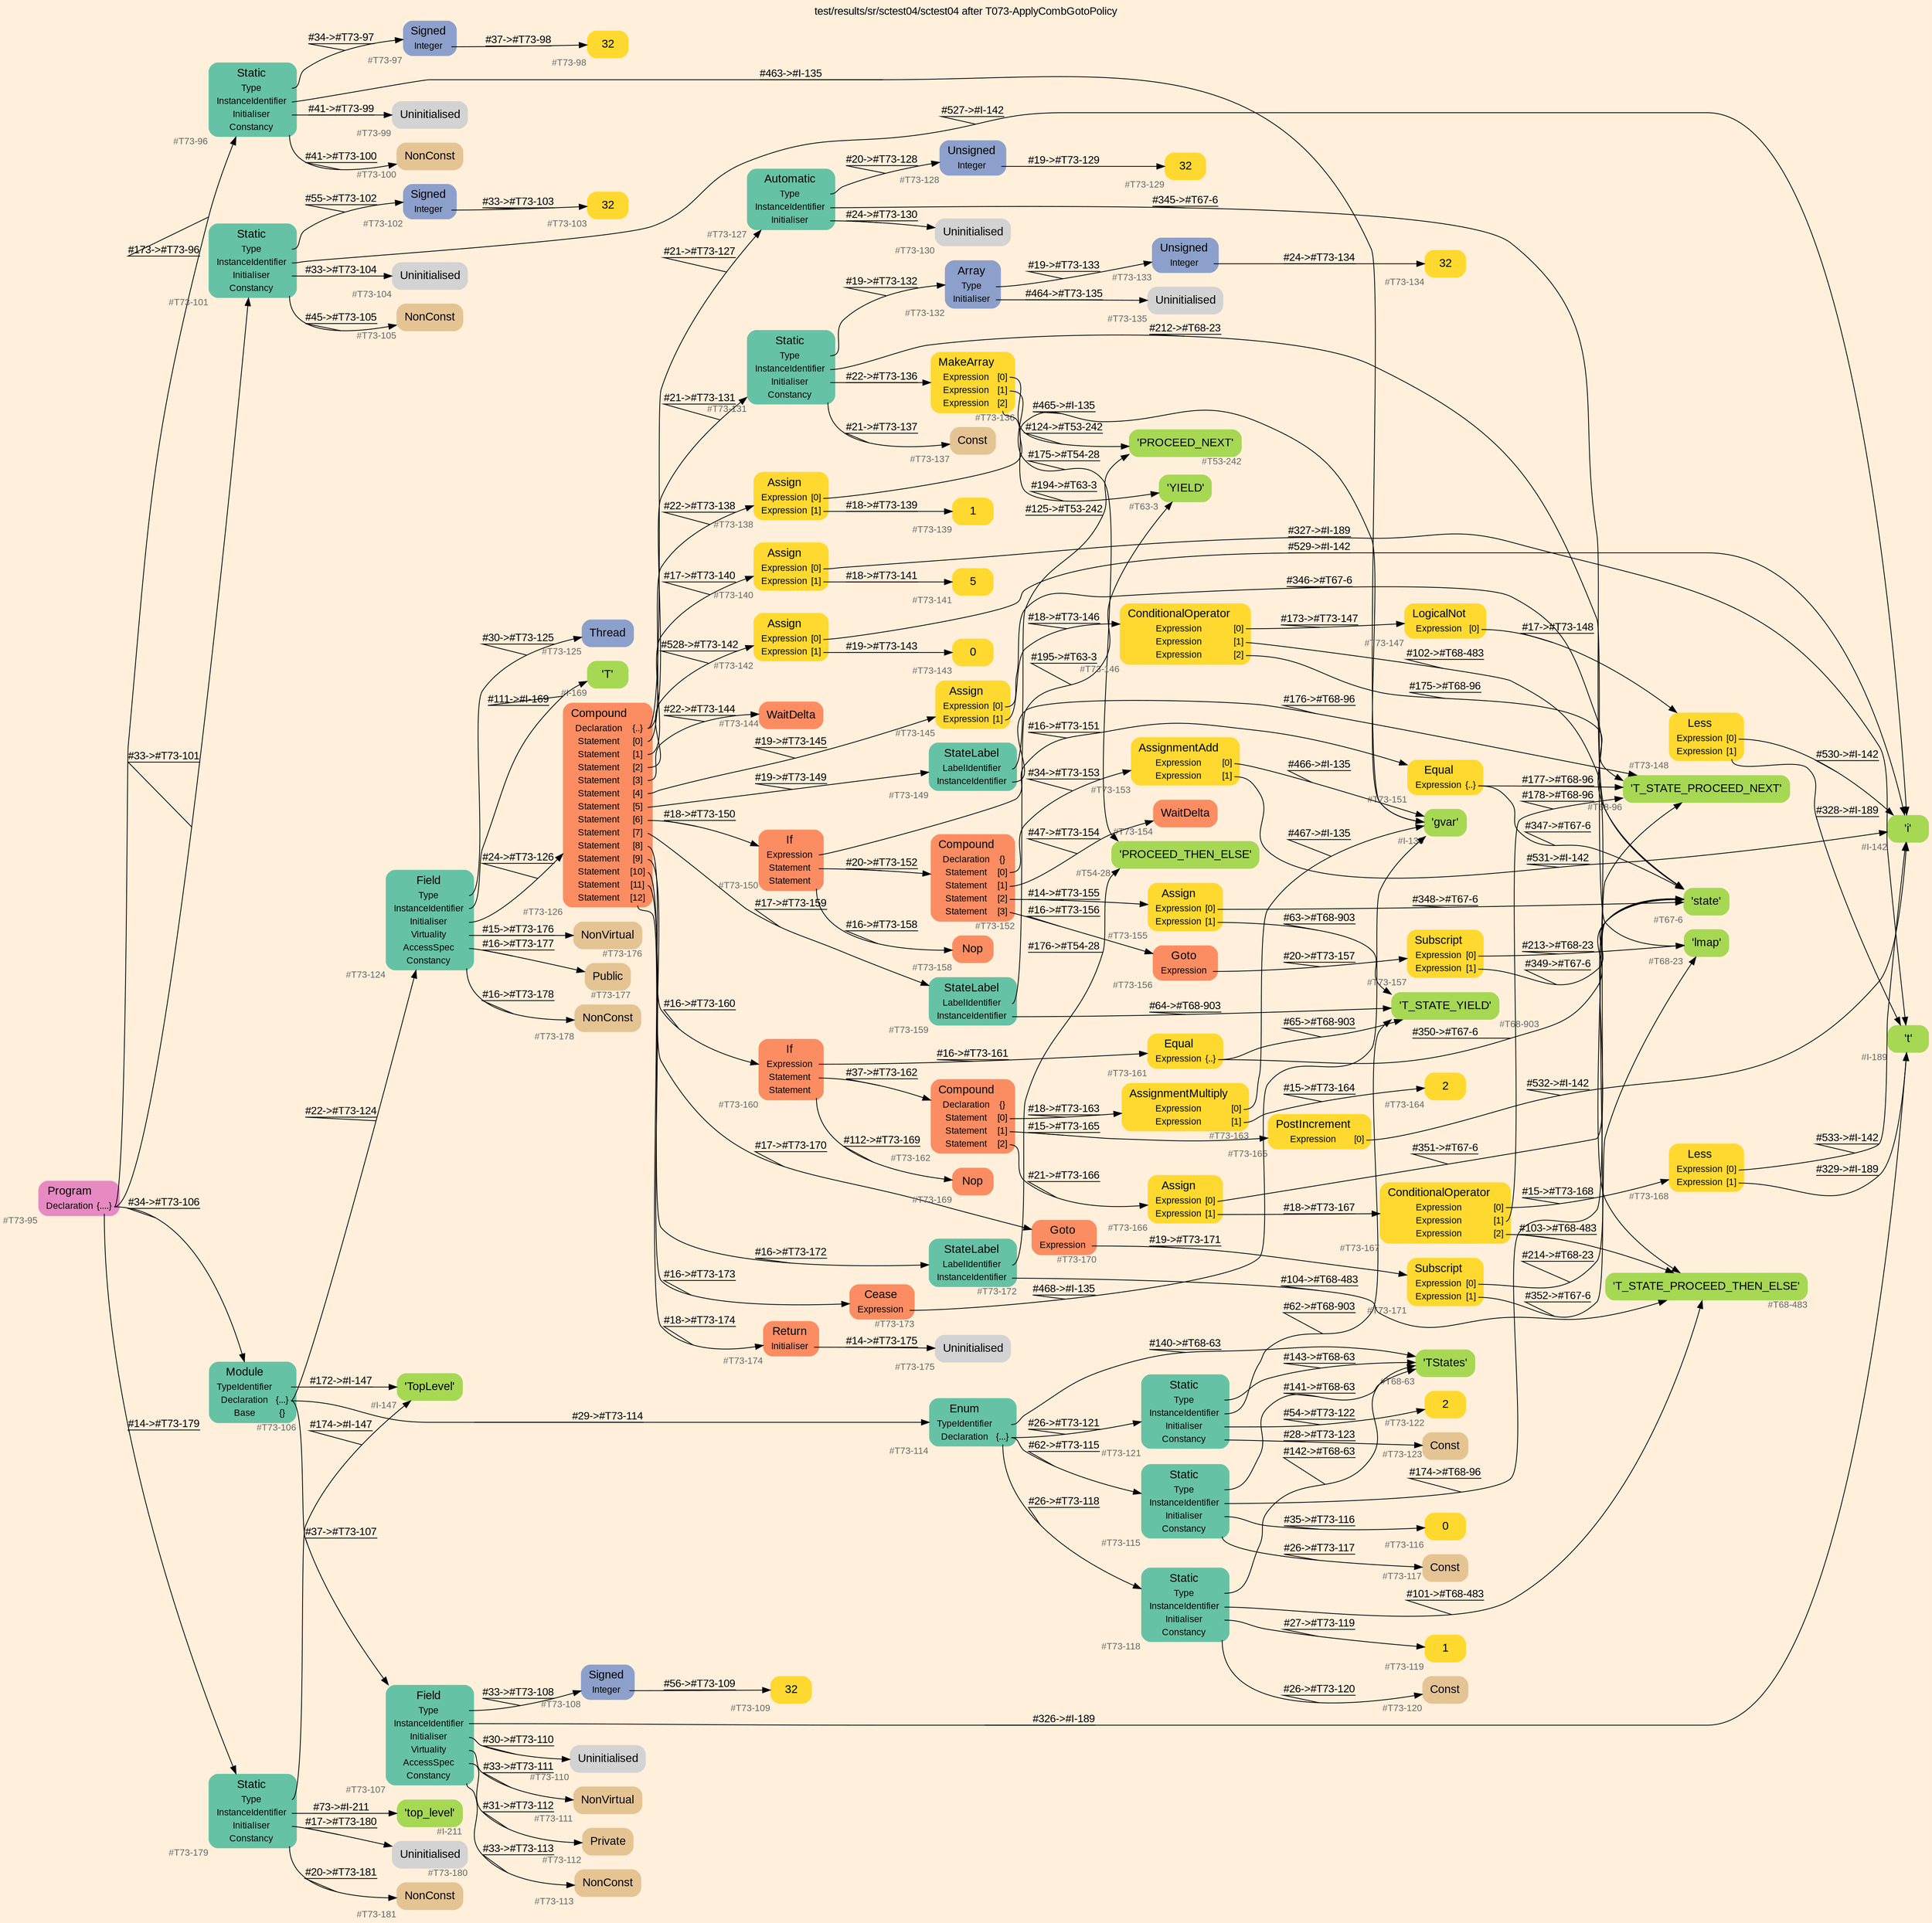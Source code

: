 digraph "test/results/sr/sctest04/sctest04 after T073-ApplyCombGotoPolicy" {
label = "test/results/sr/sctest04/sctest04 after T073-ApplyCombGotoPolicy"
labelloc = t
graph [
    rankdir = "LR"
    ranksep = 0.3
    bgcolor = antiquewhite1
    color = black
    fontcolor = black
    fontname = "Arial"
];
node [
    fontname = "Arial"
];
edge [
    fontname = "Arial"
];

// -------------------- node figure --------------------
// -------- block #T73-95 ----------
"#T73-95" [
    fillcolor = "/set28/4"
    xlabel = "#T73-95"
    fontsize = "12"
    fontcolor = grey40
    shape = "plaintext"
    label = <<TABLE BORDER="0" CELLBORDER="0" CELLSPACING="0">
     <TR><TD><FONT COLOR="black" POINT-SIZE="15">Program</FONT></TD></TR>
     <TR><TD><FONT COLOR="black" POINT-SIZE="12">Declaration</FONT></TD><TD PORT="port0"><FONT COLOR="black" POINT-SIZE="12">{....}</FONT></TD></TR>
    </TABLE>>
    style = "rounded,filled"
];

// -------- block #T73-96 ----------
"#T73-96" [
    fillcolor = "/set28/1"
    xlabel = "#T73-96"
    fontsize = "12"
    fontcolor = grey40
    shape = "plaintext"
    label = <<TABLE BORDER="0" CELLBORDER="0" CELLSPACING="0">
     <TR><TD><FONT COLOR="black" POINT-SIZE="15">Static</FONT></TD></TR>
     <TR><TD><FONT COLOR="black" POINT-SIZE="12">Type</FONT></TD><TD PORT="port0"></TD></TR>
     <TR><TD><FONT COLOR="black" POINT-SIZE="12">InstanceIdentifier</FONT></TD><TD PORT="port1"></TD></TR>
     <TR><TD><FONT COLOR="black" POINT-SIZE="12">Initialiser</FONT></TD><TD PORT="port2"></TD></TR>
     <TR><TD><FONT COLOR="black" POINT-SIZE="12">Constancy</FONT></TD><TD PORT="port3"></TD></TR>
    </TABLE>>
    style = "rounded,filled"
];

// -------- block #T73-97 ----------
"#T73-97" [
    fillcolor = "/set28/3"
    xlabel = "#T73-97"
    fontsize = "12"
    fontcolor = grey40
    shape = "plaintext"
    label = <<TABLE BORDER="0" CELLBORDER="0" CELLSPACING="0">
     <TR><TD><FONT COLOR="black" POINT-SIZE="15">Signed</FONT></TD></TR>
     <TR><TD><FONT COLOR="black" POINT-SIZE="12">Integer</FONT></TD><TD PORT="port0"></TD></TR>
    </TABLE>>
    style = "rounded,filled"
];

// -------- block #T73-98 ----------
"#T73-98" [
    fillcolor = "/set28/6"
    xlabel = "#T73-98"
    fontsize = "12"
    fontcolor = grey40
    shape = "plaintext"
    label = <<TABLE BORDER="0" CELLBORDER="0" CELLSPACING="0">
     <TR><TD><FONT COLOR="black" POINT-SIZE="15">32</FONT></TD></TR>
    </TABLE>>
    style = "rounded,filled"
];

// -------- block #I-135 ----------
"#I-135" [
    fillcolor = "/set28/5"
    xlabel = "#I-135"
    fontsize = "12"
    fontcolor = grey40
    shape = "plaintext"
    label = <<TABLE BORDER="0" CELLBORDER="0" CELLSPACING="0">
     <TR><TD><FONT COLOR="black" POINT-SIZE="15">'gvar'</FONT></TD></TR>
    </TABLE>>
    style = "rounded,filled"
];

// -------- block #T73-99 ----------
"#T73-99" [
    xlabel = "#T73-99"
    fontsize = "12"
    fontcolor = grey40
    shape = "plaintext"
    label = <<TABLE BORDER="0" CELLBORDER="0" CELLSPACING="0">
     <TR><TD><FONT COLOR="black" POINT-SIZE="15">Uninitialised</FONT></TD></TR>
    </TABLE>>
    style = "rounded,filled"
];

// -------- block #T73-100 ----------
"#T73-100" [
    fillcolor = "/set28/7"
    xlabel = "#T73-100"
    fontsize = "12"
    fontcolor = grey40
    shape = "plaintext"
    label = <<TABLE BORDER="0" CELLBORDER="0" CELLSPACING="0">
     <TR><TD><FONT COLOR="black" POINT-SIZE="15">NonConst</FONT></TD></TR>
    </TABLE>>
    style = "rounded,filled"
];

// -------- block #T73-101 ----------
"#T73-101" [
    fillcolor = "/set28/1"
    xlabel = "#T73-101"
    fontsize = "12"
    fontcolor = grey40
    shape = "plaintext"
    label = <<TABLE BORDER="0" CELLBORDER="0" CELLSPACING="0">
     <TR><TD><FONT COLOR="black" POINT-SIZE="15">Static</FONT></TD></TR>
     <TR><TD><FONT COLOR="black" POINT-SIZE="12">Type</FONT></TD><TD PORT="port0"></TD></TR>
     <TR><TD><FONT COLOR="black" POINT-SIZE="12">InstanceIdentifier</FONT></TD><TD PORT="port1"></TD></TR>
     <TR><TD><FONT COLOR="black" POINT-SIZE="12">Initialiser</FONT></TD><TD PORT="port2"></TD></TR>
     <TR><TD><FONT COLOR="black" POINT-SIZE="12">Constancy</FONT></TD><TD PORT="port3"></TD></TR>
    </TABLE>>
    style = "rounded,filled"
];

// -------- block #T73-102 ----------
"#T73-102" [
    fillcolor = "/set28/3"
    xlabel = "#T73-102"
    fontsize = "12"
    fontcolor = grey40
    shape = "plaintext"
    label = <<TABLE BORDER="0" CELLBORDER="0" CELLSPACING="0">
     <TR><TD><FONT COLOR="black" POINT-SIZE="15">Signed</FONT></TD></TR>
     <TR><TD><FONT COLOR="black" POINT-SIZE="12">Integer</FONT></TD><TD PORT="port0"></TD></TR>
    </TABLE>>
    style = "rounded,filled"
];

// -------- block #T73-103 ----------
"#T73-103" [
    fillcolor = "/set28/6"
    xlabel = "#T73-103"
    fontsize = "12"
    fontcolor = grey40
    shape = "plaintext"
    label = <<TABLE BORDER="0" CELLBORDER="0" CELLSPACING="0">
     <TR><TD><FONT COLOR="black" POINT-SIZE="15">32</FONT></TD></TR>
    </TABLE>>
    style = "rounded,filled"
];

// -------- block #I-142 ----------
"#I-142" [
    fillcolor = "/set28/5"
    xlabel = "#I-142"
    fontsize = "12"
    fontcolor = grey40
    shape = "plaintext"
    label = <<TABLE BORDER="0" CELLBORDER="0" CELLSPACING="0">
     <TR><TD><FONT COLOR="black" POINT-SIZE="15">'i'</FONT></TD></TR>
    </TABLE>>
    style = "rounded,filled"
];

// -------- block #T73-104 ----------
"#T73-104" [
    xlabel = "#T73-104"
    fontsize = "12"
    fontcolor = grey40
    shape = "plaintext"
    label = <<TABLE BORDER="0" CELLBORDER="0" CELLSPACING="0">
     <TR><TD><FONT COLOR="black" POINT-SIZE="15">Uninitialised</FONT></TD></TR>
    </TABLE>>
    style = "rounded,filled"
];

// -------- block #T73-105 ----------
"#T73-105" [
    fillcolor = "/set28/7"
    xlabel = "#T73-105"
    fontsize = "12"
    fontcolor = grey40
    shape = "plaintext"
    label = <<TABLE BORDER="0" CELLBORDER="0" CELLSPACING="0">
     <TR><TD><FONT COLOR="black" POINT-SIZE="15">NonConst</FONT></TD></TR>
    </TABLE>>
    style = "rounded,filled"
];

// -------- block #T73-106 ----------
"#T73-106" [
    fillcolor = "/set28/1"
    xlabel = "#T73-106"
    fontsize = "12"
    fontcolor = grey40
    shape = "plaintext"
    label = <<TABLE BORDER="0" CELLBORDER="0" CELLSPACING="0">
     <TR><TD><FONT COLOR="black" POINT-SIZE="15">Module</FONT></TD></TR>
     <TR><TD><FONT COLOR="black" POINT-SIZE="12">TypeIdentifier</FONT></TD><TD PORT="port0"></TD></TR>
     <TR><TD><FONT COLOR="black" POINT-SIZE="12">Declaration</FONT></TD><TD PORT="port1"><FONT COLOR="black" POINT-SIZE="12">{...}</FONT></TD></TR>
     <TR><TD><FONT COLOR="black" POINT-SIZE="12">Base</FONT></TD><TD PORT="port2"><FONT COLOR="black" POINT-SIZE="12">{}</FONT></TD></TR>
    </TABLE>>
    style = "rounded,filled"
];

// -------- block #I-147 ----------
"#I-147" [
    fillcolor = "/set28/5"
    xlabel = "#I-147"
    fontsize = "12"
    fontcolor = grey40
    shape = "plaintext"
    label = <<TABLE BORDER="0" CELLBORDER="0" CELLSPACING="0">
     <TR><TD><FONT COLOR="black" POINT-SIZE="15">'TopLevel'</FONT></TD></TR>
    </TABLE>>
    style = "rounded,filled"
];

// -------- block #T73-107 ----------
"#T73-107" [
    fillcolor = "/set28/1"
    xlabel = "#T73-107"
    fontsize = "12"
    fontcolor = grey40
    shape = "plaintext"
    label = <<TABLE BORDER="0" CELLBORDER="0" CELLSPACING="0">
     <TR><TD><FONT COLOR="black" POINT-SIZE="15">Field</FONT></TD></TR>
     <TR><TD><FONT COLOR="black" POINT-SIZE="12">Type</FONT></TD><TD PORT="port0"></TD></TR>
     <TR><TD><FONT COLOR="black" POINT-SIZE="12">InstanceIdentifier</FONT></TD><TD PORT="port1"></TD></TR>
     <TR><TD><FONT COLOR="black" POINT-SIZE="12">Initialiser</FONT></TD><TD PORT="port2"></TD></TR>
     <TR><TD><FONT COLOR="black" POINT-SIZE="12">Virtuality</FONT></TD><TD PORT="port3"></TD></TR>
     <TR><TD><FONT COLOR="black" POINT-SIZE="12">AccessSpec</FONT></TD><TD PORT="port4"></TD></TR>
     <TR><TD><FONT COLOR="black" POINT-SIZE="12">Constancy</FONT></TD><TD PORT="port5"></TD></TR>
    </TABLE>>
    style = "rounded,filled"
];

// -------- block #T73-108 ----------
"#T73-108" [
    fillcolor = "/set28/3"
    xlabel = "#T73-108"
    fontsize = "12"
    fontcolor = grey40
    shape = "plaintext"
    label = <<TABLE BORDER="0" CELLBORDER="0" CELLSPACING="0">
     <TR><TD><FONT COLOR="black" POINT-SIZE="15">Signed</FONT></TD></TR>
     <TR><TD><FONT COLOR="black" POINT-SIZE="12">Integer</FONT></TD><TD PORT="port0"></TD></TR>
    </TABLE>>
    style = "rounded,filled"
];

// -------- block #T73-109 ----------
"#T73-109" [
    fillcolor = "/set28/6"
    xlabel = "#T73-109"
    fontsize = "12"
    fontcolor = grey40
    shape = "plaintext"
    label = <<TABLE BORDER="0" CELLBORDER="0" CELLSPACING="0">
     <TR><TD><FONT COLOR="black" POINT-SIZE="15">32</FONT></TD></TR>
    </TABLE>>
    style = "rounded,filled"
];

// -------- block #I-189 ----------
"#I-189" [
    fillcolor = "/set28/5"
    xlabel = "#I-189"
    fontsize = "12"
    fontcolor = grey40
    shape = "plaintext"
    label = <<TABLE BORDER="0" CELLBORDER="0" CELLSPACING="0">
     <TR><TD><FONT COLOR="black" POINT-SIZE="15">'t'</FONT></TD></TR>
    </TABLE>>
    style = "rounded,filled"
];

// -------- block #T73-110 ----------
"#T73-110" [
    xlabel = "#T73-110"
    fontsize = "12"
    fontcolor = grey40
    shape = "plaintext"
    label = <<TABLE BORDER="0" CELLBORDER="0" CELLSPACING="0">
     <TR><TD><FONT COLOR="black" POINT-SIZE="15">Uninitialised</FONT></TD></TR>
    </TABLE>>
    style = "rounded,filled"
];

// -------- block #T73-111 ----------
"#T73-111" [
    fillcolor = "/set28/7"
    xlabel = "#T73-111"
    fontsize = "12"
    fontcolor = grey40
    shape = "plaintext"
    label = <<TABLE BORDER="0" CELLBORDER="0" CELLSPACING="0">
     <TR><TD><FONT COLOR="black" POINT-SIZE="15">NonVirtual</FONT></TD></TR>
    </TABLE>>
    style = "rounded,filled"
];

// -------- block #T73-112 ----------
"#T73-112" [
    fillcolor = "/set28/7"
    xlabel = "#T73-112"
    fontsize = "12"
    fontcolor = grey40
    shape = "plaintext"
    label = <<TABLE BORDER="0" CELLBORDER="0" CELLSPACING="0">
     <TR><TD><FONT COLOR="black" POINT-SIZE="15">Private</FONT></TD></TR>
    </TABLE>>
    style = "rounded,filled"
];

// -------- block #T73-113 ----------
"#T73-113" [
    fillcolor = "/set28/7"
    xlabel = "#T73-113"
    fontsize = "12"
    fontcolor = grey40
    shape = "plaintext"
    label = <<TABLE BORDER="0" CELLBORDER="0" CELLSPACING="0">
     <TR><TD><FONT COLOR="black" POINT-SIZE="15">NonConst</FONT></TD></TR>
    </TABLE>>
    style = "rounded,filled"
];

// -------- block #T73-114 ----------
"#T73-114" [
    fillcolor = "/set28/1"
    xlabel = "#T73-114"
    fontsize = "12"
    fontcolor = grey40
    shape = "plaintext"
    label = <<TABLE BORDER="0" CELLBORDER="0" CELLSPACING="0">
     <TR><TD><FONT COLOR="black" POINT-SIZE="15">Enum</FONT></TD></TR>
     <TR><TD><FONT COLOR="black" POINT-SIZE="12">TypeIdentifier</FONT></TD><TD PORT="port0"></TD></TR>
     <TR><TD><FONT COLOR="black" POINT-SIZE="12">Declaration</FONT></TD><TD PORT="port1"><FONT COLOR="black" POINT-SIZE="12">{...}</FONT></TD></TR>
    </TABLE>>
    style = "rounded,filled"
];

// -------- block #T68-63 ----------
"#T68-63" [
    fillcolor = "/set28/5"
    xlabel = "#T68-63"
    fontsize = "12"
    fontcolor = grey40
    shape = "plaintext"
    label = <<TABLE BORDER="0" CELLBORDER="0" CELLSPACING="0">
     <TR><TD><FONT COLOR="black" POINT-SIZE="15">'TStates'</FONT></TD></TR>
    </TABLE>>
    style = "rounded,filled"
];

// -------- block #T73-115 ----------
"#T73-115" [
    fillcolor = "/set28/1"
    xlabel = "#T73-115"
    fontsize = "12"
    fontcolor = grey40
    shape = "plaintext"
    label = <<TABLE BORDER="0" CELLBORDER="0" CELLSPACING="0">
     <TR><TD><FONT COLOR="black" POINT-SIZE="15">Static</FONT></TD></TR>
     <TR><TD><FONT COLOR="black" POINT-SIZE="12">Type</FONT></TD><TD PORT="port0"></TD></TR>
     <TR><TD><FONT COLOR="black" POINT-SIZE="12">InstanceIdentifier</FONT></TD><TD PORT="port1"></TD></TR>
     <TR><TD><FONT COLOR="black" POINT-SIZE="12">Initialiser</FONT></TD><TD PORT="port2"></TD></TR>
     <TR><TD><FONT COLOR="black" POINT-SIZE="12">Constancy</FONT></TD><TD PORT="port3"></TD></TR>
    </TABLE>>
    style = "rounded,filled"
];

// -------- block #T68-96 ----------
"#T68-96" [
    fillcolor = "/set28/5"
    xlabel = "#T68-96"
    fontsize = "12"
    fontcolor = grey40
    shape = "plaintext"
    label = <<TABLE BORDER="0" CELLBORDER="0" CELLSPACING="0">
     <TR><TD><FONT COLOR="black" POINT-SIZE="15">'T_STATE_PROCEED_NEXT'</FONT></TD></TR>
    </TABLE>>
    style = "rounded,filled"
];

// -------- block #T73-116 ----------
"#T73-116" [
    fillcolor = "/set28/6"
    xlabel = "#T73-116"
    fontsize = "12"
    fontcolor = grey40
    shape = "plaintext"
    label = <<TABLE BORDER="0" CELLBORDER="0" CELLSPACING="0">
     <TR><TD><FONT COLOR="black" POINT-SIZE="15">0</FONT></TD></TR>
    </TABLE>>
    style = "rounded,filled"
];

// -------- block #T73-117 ----------
"#T73-117" [
    fillcolor = "/set28/7"
    xlabel = "#T73-117"
    fontsize = "12"
    fontcolor = grey40
    shape = "plaintext"
    label = <<TABLE BORDER="0" CELLBORDER="0" CELLSPACING="0">
     <TR><TD><FONT COLOR="black" POINT-SIZE="15">Const</FONT></TD></TR>
    </TABLE>>
    style = "rounded,filled"
];

// -------- block #T73-118 ----------
"#T73-118" [
    fillcolor = "/set28/1"
    xlabel = "#T73-118"
    fontsize = "12"
    fontcolor = grey40
    shape = "plaintext"
    label = <<TABLE BORDER="0" CELLBORDER="0" CELLSPACING="0">
     <TR><TD><FONT COLOR="black" POINT-SIZE="15">Static</FONT></TD></TR>
     <TR><TD><FONT COLOR="black" POINT-SIZE="12">Type</FONT></TD><TD PORT="port0"></TD></TR>
     <TR><TD><FONT COLOR="black" POINT-SIZE="12">InstanceIdentifier</FONT></TD><TD PORT="port1"></TD></TR>
     <TR><TD><FONT COLOR="black" POINT-SIZE="12">Initialiser</FONT></TD><TD PORT="port2"></TD></TR>
     <TR><TD><FONT COLOR="black" POINT-SIZE="12">Constancy</FONT></TD><TD PORT="port3"></TD></TR>
    </TABLE>>
    style = "rounded,filled"
];

// -------- block #T68-483 ----------
"#T68-483" [
    fillcolor = "/set28/5"
    xlabel = "#T68-483"
    fontsize = "12"
    fontcolor = grey40
    shape = "plaintext"
    label = <<TABLE BORDER="0" CELLBORDER="0" CELLSPACING="0">
     <TR><TD><FONT COLOR="black" POINT-SIZE="15">'T_STATE_PROCEED_THEN_ELSE'</FONT></TD></TR>
    </TABLE>>
    style = "rounded,filled"
];

// -------- block #T73-119 ----------
"#T73-119" [
    fillcolor = "/set28/6"
    xlabel = "#T73-119"
    fontsize = "12"
    fontcolor = grey40
    shape = "plaintext"
    label = <<TABLE BORDER="0" CELLBORDER="0" CELLSPACING="0">
     <TR><TD><FONT COLOR="black" POINT-SIZE="15">1</FONT></TD></TR>
    </TABLE>>
    style = "rounded,filled"
];

// -------- block #T73-120 ----------
"#T73-120" [
    fillcolor = "/set28/7"
    xlabel = "#T73-120"
    fontsize = "12"
    fontcolor = grey40
    shape = "plaintext"
    label = <<TABLE BORDER="0" CELLBORDER="0" CELLSPACING="0">
     <TR><TD><FONT COLOR="black" POINT-SIZE="15">Const</FONT></TD></TR>
    </TABLE>>
    style = "rounded,filled"
];

// -------- block #T73-121 ----------
"#T73-121" [
    fillcolor = "/set28/1"
    xlabel = "#T73-121"
    fontsize = "12"
    fontcolor = grey40
    shape = "plaintext"
    label = <<TABLE BORDER="0" CELLBORDER="0" CELLSPACING="0">
     <TR><TD><FONT COLOR="black" POINT-SIZE="15">Static</FONT></TD></TR>
     <TR><TD><FONT COLOR="black" POINT-SIZE="12">Type</FONT></TD><TD PORT="port0"></TD></TR>
     <TR><TD><FONT COLOR="black" POINT-SIZE="12">InstanceIdentifier</FONT></TD><TD PORT="port1"></TD></TR>
     <TR><TD><FONT COLOR="black" POINT-SIZE="12">Initialiser</FONT></TD><TD PORT="port2"></TD></TR>
     <TR><TD><FONT COLOR="black" POINT-SIZE="12">Constancy</FONT></TD><TD PORT="port3"></TD></TR>
    </TABLE>>
    style = "rounded,filled"
];

// -------- block #T68-903 ----------
"#T68-903" [
    fillcolor = "/set28/5"
    xlabel = "#T68-903"
    fontsize = "12"
    fontcolor = grey40
    shape = "plaintext"
    label = <<TABLE BORDER="0" CELLBORDER="0" CELLSPACING="0">
     <TR><TD><FONT COLOR="black" POINT-SIZE="15">'T_STATE_YIELD'</FONT></TD></TR>
    </TABLE>>
    style = "rounded,filled"
];

// -------- block #T73-122 ----------
"#T73-122" [
    fillcolor = "/set28/6"
    xlabel = "#T73-122"
    fontsize = "12"
    fontcolor = grey40
    shape = "plaintext"
    label = <<TABLE BORDER="0" CELLBORDER="0" CELLSPACING="0">
     <TR><TD><FONT COLOR="black" POINT-SIZE="15">2</FONT></TD></TR>
    </TABLE>>
    style = "rounded,filled"
];

// -------- block #T73-123 ----------
"#T73-123" [
    fillcolor = "/set28/7"
    xlabel = "#T73-123"
    fontsize = "12"
    fontcolor = grey40
    shape = "plaintext"
    label = <<TABLE BORDER="0" CELLBORDER="0" CELLSPACING="0">
     <TR><TD><FONT COLOR="black" POINT-SIZE="15">Const</FONT></TD></TR>
    </TABLE>>
    style = "rounded,filled"
];

// -------- block #T73-124 ----------
"#T73-124" [
    fillcolor = "/set28/1"
    xlabel = "#T73-124"
    fontsize = "12"
    fontcolor = grey40
    shape = "plaintext"
    label = <<TABLE BORDER="0" CELLBORDER="0" CELLSPACING="0">
     <TR><TD><FONT COLOR="black" POINT-SIZE="15">Field</FONT></TD></TR>
     <TR><TD><FONT COLOR="black" POINT-SIZE="12">Type</FONT></TD><TD PORT="port0"></TD></TR>
     <TR><TD><FONT COLOR="black" POINT-SIZE="12">InstanceIdentifier</FONT></TD><TD PORT="port1"></TD></TR>
     <TR><TD><FONT COLOR="black" POINT-SIZE="12">Initialiser</FONT></TD><TD PORT="port2"></TD></TR>
     <TR><TD><FONT COLOR="black" POINT-SIZE="12">Virtuality</FONT></TD><TD PORT="port3"></TD></TR>
     <TR><TD><FONT COLOR="black" POINT-SIZE="12">AccessSpec</FONT></TD><TD PORT="port4"></TD></TR>
     <TR><TD><FONT COLOR="black" POINT-SIZE="12">Constancy</FONT></TD><TD PORT="port5"></TD></TR>
    </TABLE>>
    style = "rounded,filled"
];

// -------- block #T73-125 ----------
"#T73-125" [
    fillcolor = "/set28/3"
    xlabel = "#T73-125"
    fontsize = "12"
    fontcolor = grey40
    shape = "plaintext"
    label = <<TABLE BORDER="0" CELLBORDER="0" CELLSPACING="0">
     <TR><TD><FONT COLOR="black" POINT-SIZE="15">Thread</FONT></TD></TR>
    </TABLE>>
    style = "rounded,filled"
];

// -------- block #I-169 ----------
"#I-169" [
    fillcolor = "/set28/5"
    xlabel = "#I-169"
    fontsize = "12"
    fontcolor = grey40
    shape = "plaintext"
    label = <<TABLE BORDER="0" CELLBORDER="0" CELLSPACING="0">
     <TR><TD><FONT COLOR="black" POINT-SIZE="15">'T'</FONT></TD></TR>
    </TABLE>>
    style = "rounded,filled"
];

// -------- block #T73-126 ----------
"#T73-126" [
    fillcolor = "/set28/2"
    xlabel = "#T73-126"
    fontsize = "12"
    fontcolor = grey40
    shape = "plaintext"
    label = <<TABLE BORDER="0" CELLBORDER="0" CELLSPACING="0">
     <TR><TD><FONT COLOR="black" POINT-SIZE="15">Compound</FONT></TD></TR>
     <TR><TD><FONT COLOR="black" POINT-SIZE="12">Declaration</FONT></TD><TD PORT="port0"><FONT COLOR="black" POINT-SIZE="12">{..}</FONT></TD></TR>
     <TR><TD><FONT COLOR="black" POINT-SIZE="12">Statement</FONT></TD><TD PORT="port1"><FONT COLOR="black" POINT-SIZE="12">[0]</FONT></TD></TR>
     <TR><TD><FONT COLOR="black" POINT-SIZE="12">Statement</FONT></TD><TD PORT="port2"><FONT COLOR="black" POINT-SIZE="12">[1]</FONT></TD></TR>
     <TR><TD><FONT COLOR="black" POINT-SIZE="12">Statement</FONT></TD><TD PORT="port3"><FONT COLOR="black" POINT-SIZE="12">[2]</FONT></TD></TR>
     <TR><TD><FONT COLOR="black" POINT-SIZE="12">Statement</FONT></TD><TD PORT="port4"><FONT COLOR="black" POINT-SIZE="12">[3]</FONT></TD></TR>
     <TR><TD><FONT COLOR="black" POINT-SIZE="12">Statement</FONT></TD><TD PORT="port5"><FONT COLOR="black" POINT-SIZE="12">[4]</FONT></TD></TR>
     <TR><TD><FONT COLOR="black" POINT-SIZE="12">Statement</FONT></TD><TD PORT="port6"><FONT COLOR="black" POINT-SIZE="12">[5]</FONT></TD></TR>
     <TR><TD><FONT COLOR="black" POINT-SIZE="12">Statement</FONT></TD><TD PORT="port7"><FONT COLOR="black" POINT-SIZE="12">[6]</FONT></TD></TR>
     <TR><TD><FONT COLOR="black" POINT-SIZE="12">Statement</FONT></TD><TD PORT="port8"><FONT COLOR="black" POINT-SIZE="12">[7]</FONT></TD></TR>
     <TR><TD><FONT COLOR="black" POINT-SIZE="12">Statement</FONT></TD><TD PORT="port9"><FONT COLOR="black" POINT-SIZE="12">[8]</FONT></TD></TR>
     <TR><TD><FONT COLOR="black" POINT-SIZE="12">Statement</FONT></TD><TD PORT="port10"><FONT COLOR="black" POINT-SIZE="12">[9]</FONT></TD></TR>
     <TR><TD><FONT COLOR="black" POINT-SIZE="12">Statement</FONT></TD><TD PORT="port11"><FONT COLOR="black" POINT-SIZE="12">[10]</FONT></TD></TR>
     <TR><TD><FONT COLOR="black" POINT-SIZE="12">Statement</FONT></TD><TD PORT="port12"><FONT COLOR="black" POINT-SIZE="12">[11]</FONT></TD></TR>
     <TR><TD><FONT COLOR="black" POINT-SIZE="12">Statement</FONT></TD><TD PORT="port13"><FONT COLOR="black" POINT-SIZE="12">[12]</FONT></TD></TR>
    </TABLE>>
    style = "rounded,filled"
];

// -------- block #T73-127 ----------
"#T73-127" [
    fillcolor = "/set28/1"
    xlabel = "#T73-127"
    fontsize = "12"
    fontcolor = grey40
    shape = "plaintext"
    label = <<TABLE BORDER="0" CELLBORDER="0" CELLSPACING="0">
     <TR><TD><FONT COLOR="black" POINT-SIZE="15">Automatic</FONT></TD></TR>
     <TR><TD><FONT COLOR="black" POINT-SIZE="12">Type</FONT></TD><TD PORT="port0"></TD></TR>
     <TR><TD><FONT COLOR="black" POINT-SIZE="12">InstanceIdentifier</FONT></TD><TD PORT="port1"></TD></TR>
     <TR><TD><FONT COLOR="black" POINT-SIZE="12">Initialiser</FONT></TD><TD PORT="port2"></TD></TR>
    </TABLE>>
    style = "rounded,filled"
];

// -------- block #T73-128 ----------
"#T73-128" [
    fillcolor = "/set28/3"
    xlabel = "#T73-128"
    fontsize = "12"
    fontcolor = grey40
    shape = "plaintext"
    label = <<TABLE BORDER="0" CELLBORDER="0" CELLSPACING="0">
     <TR><TD><FONT COLOR="black" POINT-SIZE="15">Unsigned</FONT></TD></TR>
     <TR><TD><FONT COLOR="black" POINT-SIZE="12">Integer</FONT></TD><TD PORT="port0"></TD></TR>
    </TABLE>>
    style = "rounded,filled"
];

// -------- block #T73-129 ----------
"#T73-129" [
    fillcolor = "/set28/6"
    xlabel = "#T73-129"
    fontsize = "12"
    fontcolor = grey40
    shape = "plaintext"
    label = <<TABLE BORDER="0" CELLBORDER="0" CELLSPACING="0">
     <TR><TD><FONT COLOR="black" POINT-SIZE="15">32</FONT></TD></TR>
    </TABLE>>
    style = "rounded,filled"
];

// -------- block #T67-6 ----------
"#T67-6" [
    fillcolor = "/set28/5"
    xlabel = "#T67-6"
    fontsize = "12"
    fontcolor = grey40
    shape = "plaintext"
    label = <<TABLE BORDER="0" CELLBORDER="0" CELLSPACING="0">
     <TR><TD><FONT COLOR="black" POINT-SIZE="15">'state'</FONT></TD></TR>
    </TABLE>>
    style = "rounded,filled"
];

// -------- block #T73-130 ----------
"#T73-130" [
    xlabel = "#T73-130"
    fontsize = "12"
    fontcolor = grey40
    shape = "plaintext"
    label = <<TABLE BORDER="0" CELLBORDER="0" CELLSPACING="0">
     <TR><TD><FONT COLOR="black" POINT-SIZE="15">Uninitialised</FONT></TD></TR>
    </TABLE>>
    style = "rounded,filled"
];

// -------- block #T73-131 ----------
"#T73-131" [
    fillcolor = "/set28/1"
    xlabel = "#T73-131"
    fontsize = "12"
    fontcolor = grey40
    shape = "plaintext"
    label = <<TABLE BORDER="0" CELLBORDER="0" CELLSPACING="0">
     <TR><TD><FONT COLOR="black" POINT-SIZE="15">Static</FONT></TD></TR>
     <TR><TD><FONT COLOR="black" POINT-SIZE="12">Type</FONT></TD><TD PORT="port0"></TD></TR>
     <TR><TD><FONT COLOR="black" POINT-SIZE="12">InstanceIdentifier</FONT></TD><TD PORT="port1"></TD></TR>
     <TR><TD><FONT COLOR="black" POINT-SIZE="12">Initialiser</FONT></TD><TD PORT="port2"></TD></TR>
     <TR><TD><FONT COLOR="black" POINT-SIZE="12">Constancy</FONT></TD><TD PORT="port3"></TD></TR>
    </TABLE>>
    style = "rounded,filled"
];

// -------- block #T73-132 ----------
"#T73-132" [
    fillcolor = "/set28/3"
    xlabel = "#T73-132"
    fontsize = "12"
    fontcolor = grey40
    shape = "plaintext"
    label = <<TABLE BORDER="0" CELLBORDER="0" CELLSPACING="0">
     <TR><TD><FONT COLOR="black" POINT-SIZE="15">Array</FONT></TD></TR>
     <TR><TD><FONT COLOR="black" POINT-SIZE="12">Type</FONT></TD><TD PORT="port0"></TD></TR>
     <TR><TD><FONT COLOR="black" POINT-SIZE="12">Initialiser</FONT></TD><TD PORT="port1"></TD></TR>
    </TABLE>>
    style = "rounded,filled"
];

// -------- block #T73-133 ----------
"#T73-133" [
    fillcolor = "/set28/3"
    xlabel = "#T73-133"
    fontsize = "12"
    fontcolor = grey40
    shape = "plaintext"
    label = <<TABLE BORDER="0" CELLBORDER="0" CELLSPACING="0">
     <TR><TD><FONT COLOR="black" POINT-SIZE="15">Unsigned</FONT></TD></TR>
     <TR><TD><FONT COLOR="black" POINT-SIZE="12">Integer</FONT></TD><TD PORT="port0"></TD></TR>
    </TABLE>>
    style = "rounded,filled"
];

// -------- block #T73-134 ----------
"#T73-134" [
    fillcolor = "/set28/6"
    xlabel = "#T73-134"
    fontsize = "12"
    fontcolor = grey40
    shape = "plaintext"
    label = <<TABLE BORDER="0" CELLBORDER="0" CELLSPACING="0">
     <TR><TD><FONT COLOR="black" POINT-SIZE="15">32</FONT></TD></TR>
    </TABLE>>
    style = "rounded,filled"
];

// -------- block #T73-135 ----------
"#T73-135" [
    xlabel = "#T73-135"
    fontsize = "12"
    fontcolor = grey40
    shape = "plaintext"
    label = <<TABLE BORDER="0" CELLBORDER="0" CELLSPACING="0">
     <TR><TD><FONT COLOR="black" POINT-SIZE="15">Uninitialised</FONT></TD></TR>
    </TABLE>>
    style = "rounded,filled"
];

// -------- block #T68-23 ----------
"#T68-23" [
    fillcolor = "/set28/5"
    xlabel = "#T68-23"
    fontsize = "12"
    fontcolor = grey40
    shape = "plaintext"
    label = <<TABLE BORDER="0" CELLBORDER="0" CELLSPACING="0">
     <TR><TD><FONT COLOR="black" POINT-SIZE="15">'lmap'</FONT></TD></TR>
    </TABLE>>
    style = "rounded,filled"
];

// -------- block #T73-136 ----------
"#T73-136" [
    fillcolor = "/set28/6"
    xlabel = "#T73-136"
    fontsize = "12"
    fontcolor = grey40
    shape = "plaintext"
    label = <<TABLE BORDER="0" CELLBORDER="0" CELLSPACING="0">
     <TR><TD><FONT COLOR="black" POINT-SIZE="15">MakeArray</FONT></TD></TR>
     <TR><TD><FONT COLOR="black" POINT-SIZE="12">Expression</FONT></TD><TD PORT="port0"><FONT COLOR="black" POINT-SIZE="12">[0]</FONT></TD></TR>
     <TR><TD><FONT COLOR="black" POINT-SIZE="12">Expression</FONT></TD><TD PORT="port1"><FONT COLOR="black" POINT-SIZE="12">[1]</FONT></TD></TR>
     <TR><TD><FONT COLOR="black" POINT-SIZE="12">Expression</FONT></TD><TD PORT="port2"><FONT COLOR="black" POINT-SIZE="12">[2]</FONT></TD></TR>
    </TABLE>>
    style = "rounded,filled"
];

// -------- block #T53-242 ----------
"#T53-242" [
    fillcolor = "/set28/5"
    xlabel = "#T53-242"
    fontsize = "12"
    fontcolor = grey40
    shape = "plaintext"
    label = <<TABLE BORDER="0" CELLBORDER="0" CELLSPACING="0">
     <TR><TD><FONT COLOR="black" POINT-SIZE="15">'PROCEED_NEXT'</FONT></TD></TR>
    </TABLE>>
    style = "rounded,filled"
];

// -------- block #T54-28 ----------
"#T54-28" [
    fillcolor = "/set28/5"
    xlabel = "#T54-28"
    fontsize = "12"
    fontcolor = grey40
    shape = "plaintext"
    label = <<TABLE BORDER="0" CELLBORDER="0" CELLSPACING="0">
     <TR><TD><FONT COLOR="black" POINT-SIZE="15">'PROCEED_THEN_ELSE'</FONT></TD></TR>
    </TABLE>>
    style = "rounded,filled"
];

// -------- block #T63-3 ----------
"#T63-3" [
    fillcolor = "/set28/5"
    xlabel = "#T63-3"
    fontsize = "12"
    fontcolor = grey40
    shape = "plaintext"
    label = <<TABLE BORDER="0" CELLBORDER="0" CELLSPACING="0">
     <TR><TD><FONT COLOR="black" POINT-SIZE="15">'YIELD'</FONT></TD></TR>
    </TABLE>>
    style = "rounded,filled"
];

// -------- block #T73-137 ----------
"#T73-137" [
    fillcolor = "/set28/7"
    xlabel = "#T73-137"
    fontsize = "12"
    fontcolor = grey40
    shape = "plaintext"
    label = <<TABLE BORDER="0" CELLBORDER="0" CELLSPACING="0">
     <TR><TD><FONT COLOR="black" POINT-SIZE="15">Const</FONT></TD></TR>
    </TABLE>>
    style = "rounded,filled"
];

// -------- block #T73-138 ----------
"#T73-138" [
    fillcolor = "/set28/6"
    xlabel = "#T73-138"
    fontsize = "12"
    fontcolor = grey40
    shape = "plaintext"
    label = <<TABLE BORDER="0" CELLBORDER="0" CELLSPACING="0">
     <TR><TD><FONT COLOR="black" POINT-SIZE="15">Assign</FONT></TD></TR>
     <TR><TD><FONT COLOR="black" POINT-SIZE="12">Expression</FONT></TD><TD PORT="port0"><FONT COLOR="black" POINT-SIZE="12">[0]</FONT></TD></TR>
     <TR><TD><FONT COLOR="black" POINT-SIZE="12">Expression</FONT></TD><TD PORT="port1"><FONT COLOR="black" POINT-SIZE="12">[1]</FONT></TD></TR>
    </TABLE>>
    style = "rounded,filled"
];

// -------- block #T73-139 ----------
"#T73-139" [
    fillcolor = "/set28/6"
    xlabel = "#T73-139"
    fontsize = "12"
    fontcolor = grey40
    shape = "plaintext"
    label = <<TABLE BORDER="0" CELLBORDER="0" CELLSPACING="0">
     <TR><TD><FONT COLOR="black" POINT-SIZE="15">1</FONT></TD></TR>
    </TABLE>>
    style = "rounded,filled"
];

// -------- block #T73-140 ----------
"#T73-140" [
    fillcolor = "/set28/6"
    xlabel = "#T73-140"
    fontsize = "12"
    fontcolor = grey40
    shape = "plaintext"
    label = <<TABLE BORDER="0" CELLBORDER="0" CELLSPACING="0">
     <TR><TD><FONT COLOR="black" POINT-SIZE="15">Assign</FONT></TD></TR>
     <TR><TD><FONT COLOR="black" POINT-SIZE="12">Expression</FONT></TD><TD PORT="port0"><FONT COLOR="black" POINT-SIZE="12">[0]</FONT></TD></TR>
     <TR><TD><FONT COLOR="black" POINT-SIZE="12">Expression</FONT></TD><TD PORT="port1"><FONT COLOR="black" POINT-SIZE="12">[1]</FONT></TD></TR>
    </TABLE>>
    style = "rounded,filled"
];

// -------- block #T73-141 ----------
"#T73-141" [
    fillcolor = "/set28/6"
    xlabel = "#T73-141"
    fontsize = "12"
    fontcolor = grey40
    shape = "plaintext"
    label = <<TABLE BORDER="0" CELLBORDER="0" CELLSPACING="0">
     <TR><TD><FONT COLOR="black" POINT-SIZE="15">5</FONT></TD></TR>
    </TABLE>>
    style = "rounded,filled"
];

// -------- block #T73-142 ----------
"#T73-142" [
    fillcolor = "/set28/6"
    xlabel = "#T73-142"
    fontsize = "12"
    fontcolor = grey40
    shape = "plaintext"
    label = <<TABLE BORDER="0" CELLBORDER="0" CELLSPACING="0">
     <TR><TD><FONT COLOR="black" POINT-SIZE="15">Assign</FONT></TD></TR>
     <TR><TD><FONT COLOR="black" POINT-SIZE="12">Expression</FONT></TD><TD PORT="port0"><FONT COLOR="black" POINT-SIZE="12">[0]</FONT></TD></TR>
     <TR><TD><FONT COLOR="black" POINT-SIZE="12">Expression</FONT></TD><TD PORT="port1"><FONT COLOR="black" POINT-SIZE="12">[1]</FONT></TD></TR>
    </TABLE>>
    style = "rounded,filled"
];

// -------- block #T73-143 ----------
"#T73-143" [
    fillcolor = "/set28/6"
    xlabel = "#T73-143"
    fontsize = "12"
    fontcolor = grey40
    shape = "plaintext"
    label = <<TABLE BORDER="0" CELLBORDER="0" CELLSPACING="0">
     <TR><TD><FONT COLOR="black" POINT-SIZE="15">0</FONT></TD></TR>
    </TABLE>>
    style = "rounded,filled"
];

// -------- block #T73-144 ----------
"#T73-144" [
    fillcolor = "/set28/2"
    xlabel = "#T73-144"
    fontsize = "12"
    fontcolor = grey40
    shape = "plaintext"
    label = <<TABLE BORDER="0" CELLBORDER="0" CELLSPACING="0">
     <TR><TD><FONT COLOR="black" POINT-SIZE="15">WaitDelta</FONT></TD></TR>
    </TABLE>>
    style = "rounded,filled"
];

// -------- block #T73-145 ----------
"#T73-145" [
    fillcolor = "/set28/6"
    xlabel = "#T73-145"
    fontsize = "12"
    fontcolor = grey40
    shape = "plaintext"
    label = <<TABLE BORDER="0" CELLBORDER="0" CELLSPACING="0">
     <TR><TD><FONT COLOR="black" POINT-SIZE="15">Assign</FONT></TD></TR>
     <TR><TD><FONT COLOR="black" POINT-SIZE="12">Expression</FONT></TD><TD PORT="port0"><FONT COLOR="black" POINT-SIZE="12">[0]</FONT></TD></TR>
     <TR><TD><FONT COLOR="black" POINT-SIZE="12">Expression</FONT></TD><TD PORT="port1"><FONT COLOR="black" POINT-SIZE="12">[1]</FONT></TD></TR>
    </TABLE>>
    style = "rounded,filled"
];

// -------- block #T73-146 ----------
"#T73-146" [
    fillcolor = "/set28/6"
    xlabel = "#T73-146"
    fontsize = "12"
    fontcolor = grey40
    shape = "plaintext"
    label = <<TABLE BORDER="0" CELLBORDER="0" CELLSPACING="0">
     <TR><TD><FONT COLOR="black" POINT-SIZE="15">ConditionalOperator</FONT></TD></TR>
     <TR><TD><FONT COLOR="black" POINT-SIZE="12">Expression</FONT></TD><TD PORT="port0"><FONT COLOR="black" POINT-SIZE="12">[0]</FONT></TD></TR>
     <TR><TD><FONT COLOR="black" POINT-SIZE="12">Expression</FONT></TD><TD PORT="port1"><FONT COLOR="black" POINT-SIZE="12">[1]</FONT></TD></TR>
     <TR><TD><FONT COLOR="black" POINT-SIZE="12">Expression</FONT></TD><TD PORT="port2"><FONT COLOR="black" POINT-SIZE="12">[2]</FONT></TD></TR>
    </TABLE>>
    style = "rounded,filled"
];

// -------- block #T73-147 ----------
"#T73-147" [
    fillcolor = "/set28/6"
    xlabel = "#T73-147"
    fontsize = "12"
    fontcolor = grey40
    shape = "plaintext"
    label = <<TABLE BORDER="0" CELLBORDER="0" CELLSPACING="0">
     <TR><TD><FONT COLOR="black" POINT-SIZE="15">LogicalNot</FONT></TD></TR>
     <TR><TD><FONT COLOR="black" POINT-SIZE="12">Expression</FONT></TD><TD PORT="port0"><FONT COLOR="black" POINT-SIZE="12">[0]</FONT></TD></TR>
    </TABLE>>
    style = "rounded,filled"
];

// -------- block #T73-148 ----------
"#T73-148" [
    fillcolor = "/set28/6"
    xlabel = "#T73-148"
    fontsize = "12"
    fontcolor = grey40
    shape = "plaintext"
    label = <<TABLE BORDER="0" CELLBORDER="0" CELLSPACING="0">
     <TR><TD><FONT COLOR="black" POINT-SIZE="15">Less</FONT></TD></TR>
     <TR><TD><FONT COLOR="black" POINT-SIZE="12">Expression</FONT></TD><TD PORT="port0"><FONT COLOR="black" POINT-SIZE="12">[0]</FONT></TD></TR>
     <TR><TD><FONT COLOR="black" POINT-SIZE="12">Expression</FONT></TD><TD PORT="port1"><FONT COLOR="black" POINT-SIZE="12">[1]</FONT></TD></TR>
    </TABLE>>
    style = "rounded,filled"
];

// -------- block #T73-149 ----------
"#T73-149" [
    fillcolor = "/set28/1"
    xlabel = "#T73-149"
    fontsize = "12"
    fontcolor = grey40
    shape = "plaintext"
    label = <<TABLE BORDER="0" CELLBORDER="0" CELLSPACING="0">
     <TR><TD><FONT COLOR="black" POINT-SIZE="15">StateLabel</FONT></TD></TR>
     <TR><TD><FONT COLOR="black" POINT-SIZE="12">LabelIdentifier</FONT></TD><TD PORT="port0"></TD></TR>
     <TR><TD><FONT COLOR="black" POINT-SIZE="12">InstanceIdentifier</FONT></TD><TD PORT="port1"></TD></TR>
    </TABLE>>
    style = "rounded,filled"
];

// -------- block #T73-150 ----------
"#T73-150" [
    fillcolor = "/set28/2"
    xlabel = "#T73-150"
    fontsize = "12"
    fontcolor = grey40
    shape = "plaintext"
    label = <<TABLE BORDER="0" CELLBORDER="0" CELLSPACING="0">
     <TR><TD><FONT COLOR="black" POINT-SIZE="15">If</FONT></TD></TR>
     <TR><TD><FONT COLOR="black" POINT-SIZE="12">Expression</FONT></TD><TD PORT="port0"></TD></TR>
     <TR><TD><FONT COLOR="black" POINT-SIZE="12">Statement</FONT></TD><TD PORT="port1"></TD></TR>
     <TR><TD><FONT COLOR="black" POINT-SIZE="12">Statement</FONT></TD><TD PORT="port2"></TD></TR>
    </TABLE>>
    style = "rounded,filled"
];

// -------- block #T73-151 ----------
"#T73-151" [
    fillcolor = "/set28/6"
    xlabel = "#T73-151"
    fontsize = "12"
    fontcolor = grey40
    shape = "plaintext"
    label = <<TABLE BORDER="0" CELLBORDER="0" CELLSPACING="0">
     <TR><TD><FONT COLOR="black" POINT-SIZE="15">Equal</FONT></TD></TR>
     <TR><TD><FONT COLOR="black" POINT-SIZE="12">Expression</FONT></TD><TD PORT="port0"><FONT COLOR="black" POINT-SIZE="12">{..}</FONT></TD></TR>
    </TABLE>>
    style = "rounded,filled"
];

// -------- block #T73-152 ----------
"#T73-152" [
    fillcolor = "/set28/2"
    xlabel = "#T73-152"
    fontsize = "12"
    fontcolor = grey40
    shape = "plaintext"
    label = <<TABLE BORDER="0" CELLBORDER="0" CELLSPACING="0">
     <TR><TD><FONT COLOR="black" POINT-SIZE="15">Compound</FONT></TD></TR>
     <TR><TD><FONT COLOR="black" POINT-SIZE="12">Declaration</FONT></TD><TD PORT="port0"><FONT COLOR="black" POINT-SIZE="12">{}</FONT></TD></TR>
     <TR><TD><FONT COLOR="black" POINT-SIZE="12">Statement</FONT></TD><TD PORT="port1"><FONT COLOR="black" POINT-SIZE="12">[0]</FONT></TD></TR>
     <TR><TD><FONT COLOR="black" POINT-SIZE="12">Statement</FONT></TD><TD PORT="port2"><FONT COLOR="black" POINT-SIZE="12">[1]</FONT></TD></TR>
     <TR><TD><FONT COLOR="black" POINT-SIZE="12">Statement</FONT></TD><TD PORT="port3"><FONT COLOR="black" POINT-SIZE="12">[2]</FONT></TD></TR>
     <TR><TD><FONT COLOR="black" POINT-SIZE="12">Statement</FONT></TD><TD PORT="port4"><FONT COLOR="black" POINT-SIZE="12">[3]</FONT></TD></TR>
    </TABLE>>
    style = "rounded,filled"
];

// -------- block #T73-153 ----------
"#T73-153" [
    fillcolor = "/set28/6"
    xlabel = "#T73-153"
    fontsize = "12"
    fontcolor = grey40
    shape = "plaintext"
    label = <<TABLE BORDER="0" CELLBORDER="0" CELLSPACING="0">
     <TR><TD><FONT COLOR="black" POINT-SIZE="15">AssignmentAdd</FONT></TD></TR>
     <TR><TD><FONT COLOR="black" POINT-SIZE="12">Expression</FONT></TD><TD PORT="port0"><FONT COLOR="black" POINT-SIZE="12">[0]</FONT></TD></TR>
     <TR><TD><FONT COLOR="black" POINT-SIZE="12">Expression</FONT></TD><TD PORT="port1"><FONT COLOR="black" POINT-SIZE="12">[1]</FONT></TD></TR>
    </TABLE>>
    style = "rounded,filled"
];

// -------- block #T73-154 ----------
"#T73-154" [
    fillcolor = "/set28/2"
    xlabel = "#T73-154"
    fontsize = "12"
    fontcolor = grey40
    shape = "plaintext"
    label = <<TABLE BORDER="0" CELLBORDER="0" CELLSPACING="0">
     <TR><TD><FONT COLOR="black" POINT-SIZE="15">WaitDelta</FONT></TD></TR>
    </TABLE>>
    style = "rounded,filled"
];

// -------- block #T73-155 ----------
"#T73-155" [
    fillcolor = "/set28/6"
    xlabel = "#T73-155"
    fontsize = "12"
    fontcolor = grey40
    shape = "plaintext"
    label = <<TABLE BORDER="0" CELLBORDER="0" CELLSPACING="0">
     <TR><TD><FONT COLOR="black" POINT-SIZE="15">Assign</FONT></TD></TR>
     <TR><TD><FONT COLOR="black" POINT-SIZE="12">Expression</FONT></TD><TD PORT="port0"><FONT COLOR="black" POINT-SIZE="12">[0]</FONT></TD></TR>
     <TR><TD><FONT COLOR="black" POINT-SIZE="12">Expression</FONT></TD><TD PORT="port1"><FONT COLOR="black" POINT-SIZE="12">[1]</FONT></TD></TR>
    </TABLE>>
    style = "rounded,filled"
];

// -------- block #T73-156 ----------
"#T73-156" [
    fillcolor = "/set28/2"
    xlabel = "#T73-156"
    fontsize = "12"
    fontcolor = grey40
    shape = "plaintext"
    label = <<TABLE BORDER="0" CELLBORDER="0" CELLSPACING="0">
     <TR><TD><FONT COLOR="black" POINT-SIZE="15">Goto</FONT></TD></TR>
     <TR><TD><FONT COLOR="black" POINT-SIZE="12">Expression</FONT></TD><TD PORT="port0"></TD></TR>
    </TABLE>>
    style = "rounded,filled"
];

// -------- block #T73-157 ----------
"#T73-157" [
    fillcolor = "/set28/6"
    xlabel = "#T73-157"
    fontsize = "12"
    fontcolor = grey40
    shape = "plaintext"
    label = <<TABLE BORDER="0" CELLBORDER="0" CELLSPACING="0">
     <TR><TD><FONT COLOR="black" POINT-SIZE="15">Subscript</FONT></TD></TR>
     <TR><TD><FONT COLOR="black" POINT-SIZE="12">Expression</FONT></TD><TD PORT="port0"><FONT COLOR="black" POINT-SIZE="12">[0]</FONT></TD></TR>
     <TR><TD><FONT COLOR="black" POINT-SIZE="12">Expression</FONT></TD><TD PORT="port1"><FONT COLOR="black" POINT-SIZE="12">[1]</FONT></TD></TR>
    </TABLE>>
    style = "rounded,filled"
];

// -------- block #T73-158 ----------
"#T73-158" [
    fillcolor = "/set28/2"
    xlabel = "#T73-158"
    fontsize = "12"
    fontcolor = grey40
    shape = "plaintext"
    label = <<TABLE BORDER="0" CELLBORDER="0" CELLSPACING="0">
     <TR><TD><FONT COLOR="black" POINT-SIZE="15">Nop</FONT></TD></TR>
    </TABLE>>
    style = "rounded,filled"
];

// -------- block #T73-159 ----------
"#T73-159" [
    fillcolor = "/set28/1"
    xlabel = "#T73-159"
    fontsize = "12"
    fontcolor = grey40
    shape = "plaintext"
    label = <<TABLE BORDER="0" CELLBORDER="0" CELLSPACING="0">
     <TR><TD><FONT COLOR="black" POINT-SIZE="15">StateLabel</FONT></TD></TR>
     <TR><TD><FONT COLOR="black" POINT-SIZE="12">LabelIdentifier</FONT></TD><TD PORT="port0"></TD></TR>
     <TR><TD><FONT COLOR="black" POINT-SIZE="12">InstanceIdentifier</FONT></TD><TD PORT="port1"></TD></TR>
    </TABLE>>
    style = "rounded,filled"
];

// -------- block #T73-160 ----------
"#T73-160" [
    fillcolor = "/set28/2"
    xlabel = "#T73-160"
    fontsize = "12"
    fontcolor = grey40
    shape = "plaintext"
    label = <<TABLE BORDER="0" CELLBORDER="0" CELLSPACING="0">
     <TR><TD><FONT COLOR="black" POINT-SIZE="15">If</FONT></TD></TR>
     <TR><TD><FONT COLOR="black" POINT-SIZE="12">Expression</FONT></TD><TD PORT="port0"></TD></TR>
     <TR><TD><FONT COLOR="black" POINT-SIZE="12">Statement</FONT></TD><TD PORT="port1"></TD></TR>
     <TR><TD><FONT COLOR="black" POINT-SIZE="12">Statement</FONT></TD><TD PORT="port2"></TD></TR>
    </TABLE>>
    style = "rounded,filled"
];

// -------- block #T73-161 ----------
"#T73-161" [
    fillcolor = "/set28/6"
    xlabel = "#T73-161"
    fontsize = "12"
    fontcolor = grey40
    shape = "plaintext"
    label = <<TABLE BORDER="0" CELLBORDER="0" CELLSPACING="0">
     <TR><TD><FONT COLOR="black" POINT-SIZE="15">Equal</FONT></TD></TR>
     <TR><TD><FONT COLOR="black" POINT-SIZE="12">Expression</FONT></TD><TD PORT="port0"><FONT COLOR="black" POINT-SIZE="12">{..}</FONT></TD></TR>
    </TABLE>>
    style = "rounded,filled"
];

// -------- block #T73-162 ----------
"#T73-162" [
    fillcolor = "/set28/2"
    xlabel = "#T73-162"
    fontsize = "12"
    fontcolor = grey40
    shape = "plaintext"
    label = <<TABLE BORDER="0" CELLBORDER="0" CELLSPACING="0">
     <TR><TD><FONT COLOR="black" POINT-SIZE="15">Compound</FONT></TD></TR>
     <TR><TD><FONT COLOR="black" POINT-SIZE="12">Declaration</FONT></TD><TD PORT="port0"><FONT COLOR="black" POINT-SIZE="12">{}</FONT></TD></TR>
     <TR><TD><FONT COLOR="black" POINT-SIZE="12">Statement</FONT></TD><TD PORT="port1"><FONT COLOR="black" POINT-SIZE="12">[0]</FONT></TD></TR>
     <TR><TD><FONT COLOR="black" POINT-SIZE="12">Statement</FONT></TD><TD PORT="port2"><FONT COLOR="black" POINT-SIZE="12">[1]</FONT></TD></TR>
     <TR><TD><FONT COLOR="black" POINT-SIZE="12">Statement</FONT></TD><TD PORT="port3"><FONT COLOR="black" POINT-SIZE="12">[2]</FONT></TD></TR>
    </TABLE>>
    style = "rounded,filled"
];

// -------- block #T73-163 ----------
"#T73-163" [
    fillcolor = "/set28/6"
    xlabel = "#T73-163"
    fontsize = "12"
    fontcolor = grey40
    shape = "plaintext"
    label = <<TABLE BORDER="0" CELLBORDER="0" CELLSPACING="0">
     <TR><TD><FONT COLOR="black" POINT-SIZE="15">AssignmentMultiply</FONT></TD></TR>
     <TR><TD><FONT COLOR="black" POINT-SIZE="12">Expression</FONT></TD><TD PORT="port0"><FONT COLOR="black" POINT-SIZE="12">[0]</FONT></TD></TR>
     <TR><TD><FONT COLOR="black" POINT-SIZE="12">Expression</FONT></TD><TD PORT="port1"><FONT COLOR="black" POINT-SIZE="12">[1]</FONT></TD></TR>
    </TABLE>>
    style = "rounded,filled"
];

// -------- block #T73-164 ----------
"#T73-164" [
    fillcolor = "/set28/6"
    xlabel = "#T73-164"
    fontsize = "12"
    fontcolor = grey40
    shape = "plaintext"
    label = <<TABLE BORDER="0" CELLBORDER="0" CELLSPACING="0">
     <TR><TD><FONT COLOR="black" POINT-SIZE="15">2</FONT></TD></TR>
    </TABLE>>
    style = "rounded,filled"
];

// -------- block #T73-165 ----------
"#T73-165" [
    fillcolor = "/set28/6"
    xlabel = "#T73-165"
    fontsize = "12"
    fontcolor = grey40
    shape = "plaintext"
    label = <<TABLE BORDER="0" CELLBORDER="0" CELLSPACING="0">
     <TR><TD><FONT COLOR="black" POINT-SIZE="15">PostIncrement</FONT></TD></TR>
     <TR><TD><FONT COLOR="black" POINT-SIZE="12">Expression</FONT></TD><TD PORT="port0"><FONT COLOR="black" POINT-SIZE="12">[0]</FONT></TD></TR>
    </TABLE>>
    style = "rounded,filled"
];

// -------- block #T73-166 ----------
"#T73-166" [
    fillcolor = "/set28/6"
    xlabel = "#T73-166"
    fontsize = "12"
    fontcolor = grey40
    shape = "plaintext"
    label = <<TABLE BORDER="0" CELLBORDER="0" CELLSPACING="0">
     <TR><TD><FONT COLOR="black" POINT-SIZE="15">Assign</FONT></TD></TR>
     <TR><TD><FONT COLOR="black" POINT-SIZE="12">Expression</FONT></TD><TD PORT="port0"><FONT COLOR="black" POINT-SIZE="12">[0]</FONT></TD></TR>
     <TR><TD><FONT COLOR="black" POINT-SIZE="12">Expression</FONT></TD><TD PORT="port1"><FONT COLOR="black" POINT-SIZE="12">[1]</FONT></TD></TR>
    </TABLE>>
    style = "rounded,filled"
];

// -------- block #T73-167 ----------
"#T73-167" [
    fillcolor = "/set28/6"
    xlabel = "#T73-167"
    fontsize = "12"
    fontcolor = grey40
    shape = "plaintext"
    label = <<TABLE BORDER="0" CELLBORDER="0" CELLSPACING="0">
     <TR><TD><FONT COLOR="black" POINT-SIZE="15">ConditionalOperator</FONT></TD></TR>
     <TR><TD><FONT COLOR="black" POINT-SIZE="12">Expression</FONT></TD><TD PORT="port0"><FONT COLOR="black" POINT-SIZE="12">[0]</FONT></TD></TR>
     <TR><TD><FONT COLOR="black" POINT-SIZE="12">Expression</FONT></TD><TD PORT="port1"><FONT COLOR="black" POINT-SIZE="12">[1]</FONT></TD></TR>
     <TR><TD><FONT COLOR="black" POINT-SIZE="12">Expression</FONT></TD><TD PORT="port2"><FONT COLOR="black" POINT-SIZE="12">[2]</FONT></TD></TR>
    </TABLE>>
    style = "rounded,filled"
];

// -------- block #T73-168 ----------
"#T73-168" [
    fillcolor = "/set28/6"
    xlabel = "#T73-168"
    fontsize = "12"
    fontcolor = grey40
    shape = "plaintext"
    label = <<TABLE BORDER="0" CELLBORDER="0" CELLSPACING="0">
     <TR><TD><FONT COLOR="black" POINT-SIZE="15">Less</FONT></TD></TR>
     <TR><TD><FONT COLOR="black" POINT-SIZE="12">Expression</FONT></TD><TD PORT="port0"><FONT COLOR="black" POINT-SIZE="12">[0]</FONT></TD></TR>
     <TR><TD><FONT COLOR="black" POINT-SIZE="12">Expression</FONT></TD><TD PORT="port1"><FONT COLOR="black" POINT-SIZE="12">[1]</FONT></TD></TR>
    </TABLE>>
    style = "rounded,filled"
];

// -------- block #T73-169 ----------
"#T73-169" [
    fillcolor = "/set28/2"
    xlabel = "#T73-169"
    fontsize = "12"
    fontcolor = grey40
    shape = "plaintext"
    label = <<TABLE BORDER="0" CELLBORDER="0" CELLSPACING="0">
     <TR><TD><FONT COLOR="black" POINT-SIZE="15">Nop</FONT></TD></TR>
    </TABLE>>
    style = "rounded,filled"
];

// -------- block #T73-170 ----------
"#T73-170" [
    fillcolor = "/set28/2"
    xlabel = "#T73-170"
    fontsize = "12"
    fontcolor = grey40
    shape = "plaintext"
    label = <<TABLE BORDER="0" CELLBORDER="0" CELLSPACING="0">
     <TR><TD><FONT COLOR="black" POINT-SIZE="15">Goto</FONT></TD></TR>
     <TR><TD><FONT COLOR="black" POINT-SIZE="12">Expression</FONT></TD><TD PORT="port0"></TD></TR>
    </TABLE>>
    style = "rounded,filled"
];

// -------- block #T73-171 ----------
"#T73-171" [
    fillcolor = "/set28/6"
    xlabel = "#T73-171"
    fontsize = "12"
    fontcolor = grey40
    shape = "plaintext"
    label = <<TABLE BORDER="0" CELLBORDER="0" CELLSPACING="0">
     <TR><TD><FONT COLOR="black" POINT-SIZE="15">Subscript</FONT></TD></TR>
     <TR><TD><FONT COLOR="black" POINT-SIZE="12">Expression</FONT></TD><TD PORT="port0"><FONT COLOR="black" POINT-SIZE="12">[0]</FONT></TD></TR>
     <TR><TD><FONT COLOR="black" POINT-SIZE="12">Expression</FONT></TD><TD PORT="port1"><FONT COLOR="black" POINT-SIZE="12">[1]</FONT></TD></TR>
    </TABLE>>
    style = "rounded,filled"
];

// -------- block #T73-172 ----------
"#T73-172" [
    fillcolor = "/set28/1"
    xlabel = "#T73-172"
    fontsize = "12"
    fontcolor = grey40
    shape = "plaintext"
    label = <<TABLE BORDER="0" CELLBORDER="0" CELLSPACING="0">
     <TR><TD><FONT COLOR="black" POINT-SIZE="15">StateLabel</FONT></TD></TR>
     <TR><TD><FONT COLOR="black" POINT-SIZE="12">LabelIdentifier</FONT></TD><TD PORT="port0"></TD></TR>
     <TR><TD><FONT COLOR="black" POINT-SIZE="12">InstanceIdentifier</FONT></TD><TD PORT="port1"></TD></TR>
    </TABLE>>
    style = "rounded,filled"
];

// -------- block #T73-173 ----------
"#T73-173" [
    fillcolor = "/set28/2"
    xlabel = "#T73-173"
    fontsize = "12"
    fontcolor = grey40
    shape = "plaintext"
    label = <<TABLE BORDER="0" CELLBORDER="0" CELLSPACING="0">
     <TR><TD><FONT COLOR="black" POINT-SIZE="15">Cease</FONT></TD></TR>
     <TR><TD><FONT COLOR="black" POINT-SIZE="12">Expression</FONT></TD><TD PORT="port0"></TD></TR>
    </TABLE>>
    style = "rounded,filled"
];

// -------- block #T73-174 ----------
"#T73-174" [
    fillcolor = "/set28/2"
    xlabel = "#T73-174"
    fontsize = "12"
    fontcolor = grey40
    shape = "plaintext"
    label = <<TABLE BORDER="0" CELLBORDER="0" CELLSPACING="0">
     <TR><TD><FONT COLOR="black" POINT-SIZE="15">Return</FONT></TD></TR>
     <TR><TD><FONT COLOR="black" POINT-SIZE="12">Initialiser</FONT></TD><TD PORT="port0"></TD></TR>
    </TABLE>>
    style = "rounded,filled"
];

// -------- block #T73-175 ----------
"#T73-175" [
    xlabel = "#T73-175"
    fontsize = "12"
    fontcolor = grey40
    shape = "plaintext"
    label = <<TABLE BORDER="0" CELLBORDER="0" CELLSPACING="0">
     <TR><TD><FONT COLOR="black" POINT-SIZE="15">Uninitialised</FONT></TD></TR>
    </TABLE>>
    style = "rounded,filled"
];

// -------- block #T73-176 ----------
"#T73-176" [
    fillcolor = "/set28/7"
    xlabel = "#T73-176"
    fontsize = "12"
    fontcolor = grey40
    shape = "plaintext"
    label = <<TABLE BORDER="0" CELLBORDER="0" CELLSPACING="0">
     <TR><TD><FONT COLOR="black" POINT-SIZE="15">NonVirtual</FONT></TD></TR>
    </TABLE>>
    style = "rounded,filled"
];

// -------- block #T73-177 ----------
"#T73-177" [
    fillcolor = "/set28/7"
    xlabel = "#T73-177"
    fontsize = "12"
    fontcolor = grey40
    shape = "plaintext"
    label = <<TABLE BORDER="0" CELLBORDER="0" CELLSPACING="0">
     <TR><TD><FONT COLOR="black" POINT-SIZE="15">Public</FONT></TD></TR>
    </TABLE>>
    style = "rounded,filled"
];

// -------- block #T73-178 ----------
"#T73-178" [
    fillcolor = "/set28/7"
    xlabel = "#T73-178"
    fontsize = "12"
    fontcolor = grey40
    shape = "plaintext"
    label = <<TABLE BORDER="0" CELLBORDER="0" CELLSPACING="0">
     <TR><TD><FONT COLOR="black" POINT-SIZE="15">NonConst</FONT></TD></TR>
    </TABLE>>
    style = "rounded,filled"
];

// -------- block #T73-179 ----------
"#T73-179" [
    fillcolor = "/set28/1"
    xlabel = "#T73-179"
    fontsize = "12"
    fontcolor = grey40
    shape = "plaintext"
    label = <<TABLE BORDER="0" CELLBORDER="0" CELLSPACING="0">
     <TR><TD><FONT COLOR="black" POINT-SIZE="15">Static</FONT></TD></TR>
     <TR><TD><FONT COLOR="black" POINT-SIZE="12">Type</FONT></TD><TD PORT="port0"></TD></TR>
     <TR><TD><FONT COLOR="black" POINT-SIZE="12">InstanceIdentifier</FONT></TD><TD PORT="port1"></TD></TR>
     <TR><TD><FONT COLOR="black" POINT-SIZE="12">Initialiser</FONT></TD><TD PORT="port2"></TD></TR>
     <TR><TD><FONT COLOR="black" POINT-SIZE="12">Constancy</FONT></TD><TD PORT="port3"></TD></TR>
    </TABLE>>
    style = "rounded,filled"
];

// -------- block #I-211 ----------
"#I-211" [
    fillcolor = "/set28/5"
    xlabel = "#I-211"
    fontsize = "12"
    fontcolor = grey40
    shape = "plaintext"
    label = <<TABLE BORDER="0" CELLBORDER="0" CELLSPACING="0">
     <TR><TD><FONT COLOR="black" POINT-SIZE="15">'top_level'</FONT></TD></TR>
    </TABLE>>
    style = "rounded,filled"
];

// -------- block #T73-180 ----------
"#T73-180" [
    xlabel = "#T73-180"
    fontsize = "12"
    fontcolor = grey40
    shape = "plaintext"
    label = <<TABLE BORDER="0" CELLBORDER="0" CELLSPACING="0">
     <TR><TD><FONT COLOR="black" POINT-SIZE="15">Uninitialised</FONT></TD></TR>
    </TABLE>>
    style = "rounded,filled"
];

// -------- block #T73-181 ----------
"#T73-181" [
    fillcolor = "/set28/7"
    xlabel = "#T73-181"
    fontsize = "12"
    fontcolor = grey40
    shape = "plaintext"
    label = <<TABLE BORDER="0" CELLBORDER="0" CELLSPACING="0">
     <TR><TD><FONT COLOR="black" POINT-SIZE="15">NonConst</FONT></TD></TR>
    </TABLE>>
    style = "rounded,filled"
];

"#T73-95":port0 -> "#T73-96" [
    label = "#173-&gt;#T73-96"
    decorate = true
    color = black
    fontcolor = black
];

"#T73-95":port0 -> "#T73-101" [
    label = "#33-&gt;#T73-101"
    decorate = true
    color = black
    fontcolor = black
];

"#T73-95":port0 -> "#T73-106" [
    label = "#34-&gt;#T73-106"
    decorate = true
    color = black
    fontcolor = black
];

"#T73-95":port0 -> "#T73-179" [
    label = "#14-&gt;#T73-179"
    decorate = true
    color = black
    fontcolor = black
];

"#T73-96":port0 -> "#T73-97" [
    label = "#34-&gt;#T73-97"
    decorate = true
    color = black
    fontcolor = black
];

"#T73-96":port1 -> "#I-135" [
    label = "#463-&gt;#I-135"
    decorate = true
    color = black
    fontcolor = black
];

"#T73-96":port2 -> "#T73-99" [
    label = "#41-&gt;#T73-99"
    decorate = true
    color = black
    fontcolor = black
];

"#T73-96":port3 -> "#T73-100" [
    label = "#41-&gt;#T73-100"
    decorate = true
    color = black
    fontcolor = black
];

"#T73-97":port0 -> "#T73-98" [
    label = "#37-&gt;#T73-98"
    decorate = true
    color = black
    fontcolor = black
];

"#T73-101":port0 -> "#T73-102" [
    label = "#55-&gt;#T73-102"
    decorate = true
    color = black
    fontcolor = black
];

"#T73-101":port1 -> "#I-142" [
    label = "#527-&gt;#I-142"
    decorate = true
    color = black
    fontcolor = black
];

"#T73-101":port2 -> "#T73-104" [
    label = "#33-&gt;#T73-104"
    decorate = true
    color = black
    fontcolor = black
];

"#T73-101":port3 -> "#T73-105" [
    label = "#45-&gt;#T73-105"
    decorate = true
    color = black
    fontcolor = black
];

"#T73-102":port0 -> "#T73-103" [
    label = "#33-&gt;#T73-103"
    decorate = true
    color = black
    fontcolor = black
];

"#T73-106":port0 -> "#I-147" [
    label = "#172-&gt;#I-147"
    decorate = true
    color = black
    fontcolor = black
];

"#T73-106":port1 -> "#T73-107" [
    label = "#37-&gt;#T73-107"
    decorate = true
    color = black
    fontcolor = black
];

"#T73-106":port1 -> "#T73-114" [
    label = "#29-&gt;#T73-114"
    decorate = true
    color = black
    fontcolor = black
];

"#T73-106":port1 -> "#T73-124" [
    label = "#22-&gt;#T73-124"
    decorate = true
    color = black
    fontcolor = black
];

"#T73-107":port0 -> "#T73-108" [
    label = "#33-&gt;#T73-108"
    decorate = true
    color = black
    fontcolor = black
];

"#T73-107":port1 -> "#I-189" [
    label = "#326-&gt;#I-189"
    decorate = true
    color = black
    fontcolor = black
];

"#T73-107":port2 -> "#T73-110" [
    label = "#30-&gt;#T73-110"
    decorate = true
    color = black
    fontcolor = black
];

"#T73-107":port3 -> "#T73-111" [
    label = "#33-&gt;#T73-111"
    decorate = true
    color = black
    fontcolor = black
];

"#T73-107":port4 -> "#T73-112" [
    label = "#31-&gt;#T73-112"
    decorate = true
    color = black
    fontcolor = black
];

"#T73-107":port5 -> "#T73-113" [
    label = "#33-&gt;#T73-113"
    decorate = true
    color = black
    fontcolor = black
];

"#T73-108":port0 -> "#T73-109" [
    label = "#56-&gt;#T73-109"
    decorate = true
    color = black
    fontcolor = black
];

"#T73-114":port0 -> "#T68-63" [
    label = "#140-&gt;#T68-63"
    decorate = true
    color = black
    fontcolor = black
];

"#T73-114":port1 -> "#T73-115" [
    label = "#62-&gt;#T73-115"
    decorate = true
    color = black
    fontcolor = black
];

"#T73-114":port1 -> "#T73-118" [
    label = "#26-&gt;#T73-118"
    decorate = true
    color = black
    fontcolor = black
];

"#T73-114":port1 -> "#T73-121" [
    label = "#26-&gt;#T73-121"
    decorate = true
    color = black
    fontcolor = black
];

"#T73-115":port0 -> "#T68-63" [
    label = "#141-&gt;#T68-63"
    decorate = true
    color = black
    fontcolor = black
];

"#T73-115":port1 -> "#T68-96" [
    label = "#174-&gt;#T68-96"
    decorate = true
    color = black
    fontcolor = black
];

"#T73-115":port2 -> "#T73-116" [
    label = "#35-&gt;#T73-116"
    decorate = true
    color = black
    fontcolor = black
];

"#T73-115":port3 -> "#T73-117" [
    label = "#26-&gt;#T73-117"
    decorate = true
    color = black
    fontcolor = black
];

"#T73-118":port0 -> "#T68-63" [
    label = "#142-&gt;#T68-63"
    decorate = true
    color = black
    fontcolor = black
];

"#T73-118":port1 -> "#T68-483" [
    label = "#101-&gt;#T68-483"
    decorate = true
    color = black
    fontcolor = black
];

"#T73-118":port2 -> "#T73-119" [
    label = "#27-&gt;#T73-119"
    decorate = true
    color = black
    fontcolor = black
];

"#T73-118":port3 -> "#T73-120" [
    label = "#26-&gt;#T73-120"
    decorate = true
    color = black
    fontcolor = black
];

"#T73-121":port0 -> "#T68-63" [
    label = "#143-&gt;#T68-63"
    decorate = true
    color = black
    fontcolor = black
];

"#T73-121":port1 -> "#T68-903" [
    label = "#62-&gt;#T68-903"
    decorate = true
    color = black
    fontcolor = black
];

"#T73-121":port2 -> "#T73-122" [
    label = "#54-&gt;#T73-122"
    decorate = true
    color = black
    fontcolor = black
];

"#T73-121":port3 -> "#T73-123" [
    label = "#28-&gt;#T73-123"
    decorate = true
    color = black
    fontcolor = black
];

"#T73-124":port0 -> "#T73-125" [
    label = "#30-&gt;#T73-125"
    decorate = true
    color = black
    fontcolor = black
];

"#T73-124":port1 -> "#I-169" [
    label = "#111-&gt;#I-169"
    decorate = true
    color = black
    fontcolor = black
];

"#T73-124":port2 -> "#T73-126" [
    label = "#24-&gt;#T73-126"
    decorate = true
    color = black
    fontcolor = black
];

"#T73-124":port3 -> "#T73-176" [
    label = "#15-&gt;#T73-176"
    decorate = true
    color = black
    fontcolor = black
];

"#T73-124":port4 -> "#T73-177" [
    label = "#16-&gt;#T73-177"
    decorate = true
    color = black
    fontcolor = black
];

"#T73-124":port5 -> "#T73-178" [
    label = "#16-&gt;#T73-178"
    decorate = true
    color = black
    fontcolor = black
];

"#T73-126":port0 -> "#T73-127" [
    label = "#21-&gt;#T73-127"
    decorate = true
    color = black
    fontcolor = black
];

"#T73-126":port0 -> "#T73-131" [
    label = "#21-&gt;#T73-131"
    decorate = true
    color = black
    fontcolor = black
];

"#T73-126":port1 -> "#T73-138" [
    label = "#22-&gt;#T73-138"
    decorate = true
    color = black
    fontcolor = black
];

"#T73-126":port2 -> "#T73-140" [
    label = "#17-&gt;#T73-140"
    decorate = true
    color = black
    fontcolor = black
];

"#T73-126":port3 -> "#T73-142" [
    label = "#528-&gt;#T73-142"
    decorate = true
    color = black
    fontcolor = black
];

"#T73-126":port4 -> "#T73-144" [
    label = "#22-&gt;#T73-144"
    decorate = true
    color = black
    fontcolor = black
];

"#T73-126":port5 -> "#T73-145" [
    label = "#19-&gt;#T73-145"
    decorate = true
    color = black
    fontcolor = black
];

"#T73-126":port6 -> "#T73-149" [
    label = "#19-&gt;#T73-149"
    decorate = true
    color = black
    fontcolor = black
];

"#T73-126":port7 -> "#T73-150" [
    label = "#18-&gt;#T73-150"
    decorate = true
    color = black
    fontcolor = black
];

"#T73-126":port8 -> "#T73-159" [
    label = "#17-&gt;#T73-159"
    decorate = true
    color = black
    fontcolor = black
];

"#T73-126":port9 -> "#T73-160" [
    label = "#16-&gt;#T73-160"
    decorate = true
    color = black
    fontcolor = black
];

"#T73-126":port10 -> "#T73-170" [
    label = "#17-&gt;#T73-170"
    decorate = true
    color = black
    fontcolor = black
];

"#T73-126":port11 -> "#T73-172" [
    label = "#16-&gt;#T73-172"
    decorate = true
    color = black
    fontcolor = black
];

"#T73-126":port12 -> "#T73-173" [
    label = "#16-&gt;#T73-173"
    decorate = true
    color = black
    fontcolor = black
];

"#T73-126":port13 -> "#T73-174" [
    label = "#18-&gt;#T73-174"
    decorate = true
    color = black
    fontcolor = black
];

"#T73-127":port0 -> "#T73-128" [
    label = "#20-&gt;#T73-128"
    decorate = true
    color = black
    fontcolor = black
];

"#T73-127":port1 -> "#T67-6" [
    label = "#345-&gt;#T67-6"
    decorate = true
    color = black
    fontcolor = black
];

"#T73-127":port2 -> "#T73-130" [
    label = "#24-&gt;#T73-130"
    decorate = true
    color = black
    fontcolor = black
];

"#T73-128":port0 -> "#T73-129" [
    label = "#19-&gt;#T73-129"
    decorate = true
    color = black
    fontcolor = black
];

"#T73-131":port0 -> "#T73-132" [
    label = "#19-&gt;#T73-132"
    decorate = true
    color = black
    fontcolor = black
];

"#T73-131":port1 -> "#T68-23" [
    label = "#212-&gt;#T68-23"
    decorate = true
    color = black
    fontcolor = black
];

"#T73-131":port2 -> "#T73-136" [
    label = "#22-&gt;#T73-136"
    decorate = true
    color = black
    fontcolor = black
];

"#T73-131":port3 -> "#T73-137" [
    label = "#21-&gt;#T73-137"
    decorate = true
    color = black
    fontcolor = black
];

"#T73-132":port0 -> "#T73-133" [
    label = "#19-&gt;#T73-133"
    decorate = true
    color = black
    fontcolor = black
];

"#T73-132":port1 -> "#T73-135" [
    label = "#464-&gt;#T73-135"
    decorate = true
    color = black
    fontcolor = black
];

"#T73-133":port0 -> "#T73-134" [
    label = "#24-&gt;#T73-134"
    decorate = true
    color = black
    fontcolor = black
];

"#T73-136":port0 -> "#T53-242" [
    label = "#124-&gt;#T53-242"
    decorate = true
    color = black
    fontcolor = black
];

"#T73-136":port1 -> "#T54-28" [
    label = "#175-&gt;#T54-28"
    decorate = true
    color = black
    fontcolor = black
];

"#T73-136":port2 -> "#T63-3" [
    label = "#194-&gt;#T63-3"
    decorate = true
    color = black
    fontcolor = black
];

"#T73-138":port0 -> "#I-135" [
    label = "#465-&gt;#I-135"
    decorate = true
    color = black
    fontcolor = black
];

"#T73-138":port1 -> "#T73-139" [
    label = "#18-&gt;#T73-139"
    decorate = true
    color = black
    fontcolor = black
];

"#T73-140":port0 -> "#I-189" [
    label = "#327-&gt;#I-189"
    decorate = true
    color = black
    fontcolor = black
];

"#T73-140":port1 -> "#T73-141" [
    label = "#18-&gt;#T73-141"
    decorate = true
    color = black
    fontcolor = black
];

"#T73-142":port0 -> "#I-142" [
    label = "#529-&gt;#I-142"
    decorate = true
    color = black
    fontcolor = black
];

"#T73-142":port1 -> "#T73-143" [
    label = "#19-&gt;#T73-143"
    decorate = true
    color = black
    fontcolor = black
];

"#T73-145":port0 -> "#T67-6" [
    label = "#346-&gt;#T67-6"
    decorate = true
    color = black
    fontcolor = black
];

"#T73-145":port1 -> "#T73-146" [
    label = "#18-&gt;#T73-146"
    decorate = true
    color = black
    fontcolor = black
];

"#T73-146":port0 -> "#T73-147" [
    label = "#173-&gt;#T73-147"
    decorate = true
    color = black
    fontcolor = black
];

"#T73-146":port1 -> "#T68-483" [
    label = "#102-&gt;#T68-483"
    decorate = true
    color = black
    fontcolor = black
];

"#T73-146":port2 -> "#T68-96" [
    label = "#175-&gt;#T68-96"
    decorate = true
    color = black
    fontcolor = black
];

"#T73-147":port0 -> "#T73-148" [
    label = "#17-&gt;#T73-148"
    decorate = true
    color = black
    fontcolor = black
];

"#T73-148":port0 -> "#I-142" [
    label = "#530-&gt;#I-142"
    decorate = true
    color = black
    fontcolor = black
];

"#T73-148":port1 -> "#I-189" [
    label = "#328-&gt;#I-189"
    decorate = true
    color = black
    fontcolor = black
];

"#T73-149":port0 -> "#T53-242" [
    label = "#125-&gt;#T53-242"
    decorate = true
    color = black
    fontcolor = black
];

"#T73-149":port1 -> "#T68-96" [
    label = "#176-&gt;#T68-96"
    decorate = true
    color = black
    fontcolor = black
];

"#T73-150":port0 -> "#T73-151" [
    label = "#16-&gt;#T73-151"
    decorate = true
    color = black
    fontcolor = black
];

"#T73-150":port1 -> "#T73-152" [
    label = "#20-&gt;#T73-152"
    decorate = true
    color = black
    fontcolor = black
];

"#T73-150":port2 -> "#T73-158" [
    label = "#16-&gt;#T73-158"
    decorate = true
    color = black
    fontcolor = black
];

"#T73-151":port0 -> "#T67-6" [
    label = "#347-&gt;#T67-6"
    decorate = true
    color = black
    fontcolor = black
];

"#T73-151":port0 -> "#T68-96" [
    label = "#177-&gt;#T68-96"
    decorate = true
    color = black
    fontcolor = black
];

"#T73-152":port1 -> "#T73-153" [
    label = "#34-&gt;#T73-153"
    decorate = true
    color = black
    fontcolor = black
];

"#T73-152":port2 -> "#T73-154" [
    label = "#47-&gt;#T73-154"
    decorate = true
    color = black
    fontcolor = black
];

"#T73-152":port3 -> "#T73-155" [
    label = "#14-&gt;#T73-155"
    decorate = true
    color = black
    fontcolor = black
];

"#T73-152":port4 -> "#T73-156" [
    label = "#16-&gt;#T73-156"
    decorate = true
    color = black
    fontcolor = black
];

"#T73-153":port0 -> "#I-135" [
    label = "#466-&gt;#I-135"
    decorate = true
    color = black
    fontcolor = black
];

"#T73-153":port1 -> "#I-142" [
    label = "#531-&gt;#I-142"
    decorate = true
    color = black
    fontcolor = black
];

"#T73-155":port0 -> "#T67-6" [
    label = "#348-&gt;#T67-6"
    decorate = true
    color = black
    fontcolor = black
];

"#T73-155":port1 -> "#T68-903" [
    label = "#63-&gt;#T68-903"
    decorate = true
    color = black
    fontcolor = black
];

"#T73-156":port0 -> "#T73-157" [
    label = "#20-&gt;#T73-157"
    decorate = true
    color = black
    fontcolor = black
];

"#T73-157":port0 -> "#T68-23" [
    label = "#213-&gt;#T68-23"
    decorate = true
    color = black
    fontcolor = black
];

"#T73-157":port1 -> "#T67-6" [
    label = "#349-&gt;#T67-6"
    decorate = true
    color = black
    fontcolor = black
];

"#T73-159":port0 -> "#T63-3" [
    label = "#195-&gt;#T63-3"
    decorate = true
    color = black
    fontcolor = black
];

"#T73-159":port1 -> "#T68-903" [
    label = "#64-&gt;#T68-903"
    decorate = true
    color = black
    fontcolor = black
];

"#T73-160":port0 -> "#T73-161" [
    label = "#16-&gt;#T73-161"
    decorate = true
    color = black
    fontcolor = black
];

"#T73-160":port1 -> "#T73-162" [
    label = "#37-&gt;#T73-162"
    decorate = true
    color = black
    fontcolor = black
];

"#T73-160":port2 -> "#T73-169" [
    label = "#112-&gt;#T73-169"
    decorate = true
    color = black
    fontcolor = black
];

"#T73-161":port0 -> "#T67-6" [
    label = "#350-&gt;#T67-6"
    decorate = true
    color = black
    fontcolor = black
];

"#T73-161":port0 -> "#T68-903" [
    label = "#65-&gt;#T68-903"
    decorate = true
    color = black
    fontcolor = black
];

"#T73-162":port1 -> "#T73-163" [
    label = "#18-&gt;#T73-163"
    decorate = true
    color = black
    fontcolor = black
];

"#T73-162":port2 -> "#T73-165" [
    label = "#15-&gt;#T73-165"
    decorate = true
    color = black
    fontcolor = black
];

"#T73-162":port3 -> "#T73-166" [
    label = "#21-&gt;#T73-166"
    decorate = true
    color = black
    fontcolor = black
];

"#T73-163":port0 -> "#I-135" [
    label = "#467-&gt;#I-135"
    decorate = true
    color = black
    fontcolor = black
];

"#T73-163":port1 -> "#T73-164" [
    label = "#15-&gt;#T73-164"
    decorate = true
    color = black
    fontcolor = black
];

"#T73-165":port0 -> "#I-142" [
    label = "#532-&gt;#I-142"
    decorate = true
    color = black
    fontcolor = black
];

"#T73-166":port0 -> "#T67-6" [
    label = "#351-&gt;#T67-6"
    decorate = true
    color = black
    fontcolor = black
];

"#T73-166":port1 -> "#T73-167" [
    label = "#18-&gt;#T73-167"
    decorate = true
    color = black
    fontcolor = black
];

"#T73-167":port0 -> "#T73-168" [
    label = "#15-&gt;#T73-168"
    decorate = true
    color = black
    fontcolor = black
];

"#T73-167":port1 -> "#T68-96" [
    label = "#178-&gt;#T68-96"
    decorate = true
    color = black
    fontcolor = black
];

"#T73-167":port2 -> "#T68-483" [
    label = "#103-&gt;#T68-483"
    decorate = true
    color = black
    fontcolor = black
];

"#T73-168":port0 -> "#I-142" [
    label = "#533-&gt;#I-142"
    decorate = true
    color = black
    fontcolor = black
];

"#T73-168":port1 -> "#I-189" [
    label = "#329-&gt;#I-189"
    decorate = true
    color = black
    fontcolor = black
];

"#T73-170":port0 -> "#T73-171" [
    label = "#19-&gt;#T73-171"
    decorate = true
    color = black
    fontcolor = black
];

"#T73-171":port0 -> "#T68-23" [
    label = "#214-&gt;#T68-23"
    decorate = true
    color = black
    fontcolor = black
];

"#T73-171":port1 -> "#T67-6" [
    label = "#352-&gt;#T67-6"
    decorate = true
    color = black
    fontcolor = black
];

"#T73-172":port0 -> "#T54-28" [
    label = "#176-&gt;#T54-28"
    decorate = true
    color = black
    fontcolor = black
];

"#T73-172":port1 -> "#T68-483" [
    label = "#104-&gt;#T68-483"
    decorate = true
    color = black
    fontcolor = black
];

"#T73-173":port0 -> "#I-135" [
    label = "#468-&gt;#I-135"
    decorate = true
    color = black
    fontcolor = black
];

"#T73-174":port0 -> "#T73-175" [
    label = "#14-&gt;#T73-175"
    decorate = true
    color = black
    fontcolor = black
];

"#T73-179":port0 -> "#I-147" [
    label = "#174-&gt;#I-147"
    decorate = true
    color = black
    fontcolor = black
];

"#T73-179":port1 -> "#I-211" [
    label = "#73-&gt;#I-211"
    decorate = true
    color = black
    fontcolor = black
];

"#T73-179":port2 -> "#T73-180" [
    label = "#17-&gt;#T73-180"
    decorate = true
    color = black
    fontcolor = black
];

"#T73-179":port3 -> "#T73-181" [
    label = "#20-&gt;#T73-181"
    decorate = true
    color = black
    fontcolor = black
];


}
